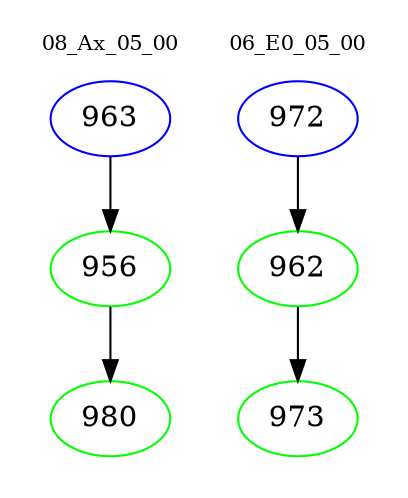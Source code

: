 digraph{
subgraph cluster_0 {
color = white
label = "08_Ax_05_00";
fontsize=10;
T0_963 [label="963", color="blue"]
T0_963 -> T0_956 [color="black"]
T0_956 [label="956", color="green"]
T0_956 -> T0_980 [color="black"]
T0_980 [label="980", color="green"]
}
subgraph cluster_1 {
color = white
label = "06_E0_05_00";
fontsize=10;
T1_972 [label="972", color="blue"]
T1_972 -> T1_962 [color="black"]
T1_962 [label="962", color="green"]
T1_962 -> T1_973 [color="black"]
T1_973 [label="973", color="green"]
}
}
